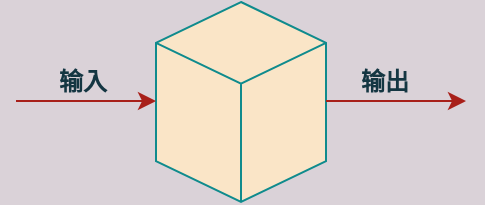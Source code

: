 <mxfile version="13.6.2"><diagram id="V4iqYPdeOdvCTZ5bAkTX" name="Page-1"><mxGraphModel dx="1041" dy="486" grid="1" gridSize="10" guides="1" tooltips="1" connect="1" arrows="1" fold="1" page="1" pageScale="1" pageWidth="850" pageHeight="1100" background="#DAD2D8" math="0" shadow="0"><root><mxCell id="0"/><mxCell id="1" parent="0"/><mxCell id="2" value="" style="html=1;whiteSpace=wrap;shape=isoCube2;backgroundOutline=1;isoAngle=15;strokeColor=#0F8B8D;fillColor=#FAE5C7;fontColor=#143642;" parent="1" vertex="1"><mxGeometry x="340" y="100" width="85" height="100" as="geometry"/></mxCell><mxCell id="8" value="" style="endArrow=classic;html=1;strokeColor=#A8201A;fontColor=#143642;labelBackgroundColor=#DAD2D8;" parent="1" edge="1"><mxGeometry width="50" height="50" relative="1" as="geometry"><mxPoint x="270" y="149.5" as="sourcePoint"/><mxPoint x="340" y="149.5" as="targetPoint"/></mxGeometry></mxCell><mxCell id="9" value="" style="endArrow=classic;html=1;strokeColor=#A8201A;fontColor=#143642;labelBackgroundColor=#DAD2D8;" parent="1" edge="1"><mxGeometry width="50" height="50" relative="1" as="geometry"><mxPoint x="425" y="149.5" as="sourcePoint"/><mxPoint x="495" y="149.5" as="targetPoint"/></mxGeometry></mxCell><mxCell id="10" value="输入" style="text;html=1;resizable=0;autosize=1;align=center;verticalAlign=middle;points=[];fillColor=none;strokeColor=none;rounded=0;fontStyle=1;fontColor=#143642;" parent="1" vertex="1"><mxGeometry x="283" y="130" width="40" height="20" as="geometry"/></mxCell><mxCell id="11" value="输出" style="text;html=1;resizable=0;autosize=1;align=center;verticalAlign=middle;points=[];fillColor=none;strokeColor=none;rounded=0;fontStyle=1;fontColor=#143642;" parent="1" vertex="1"><mxGeometry x="434" y="130" width="40" height="20" as="geometry"/></mxCell></root></mxGraphModel></diagram></mxfile>